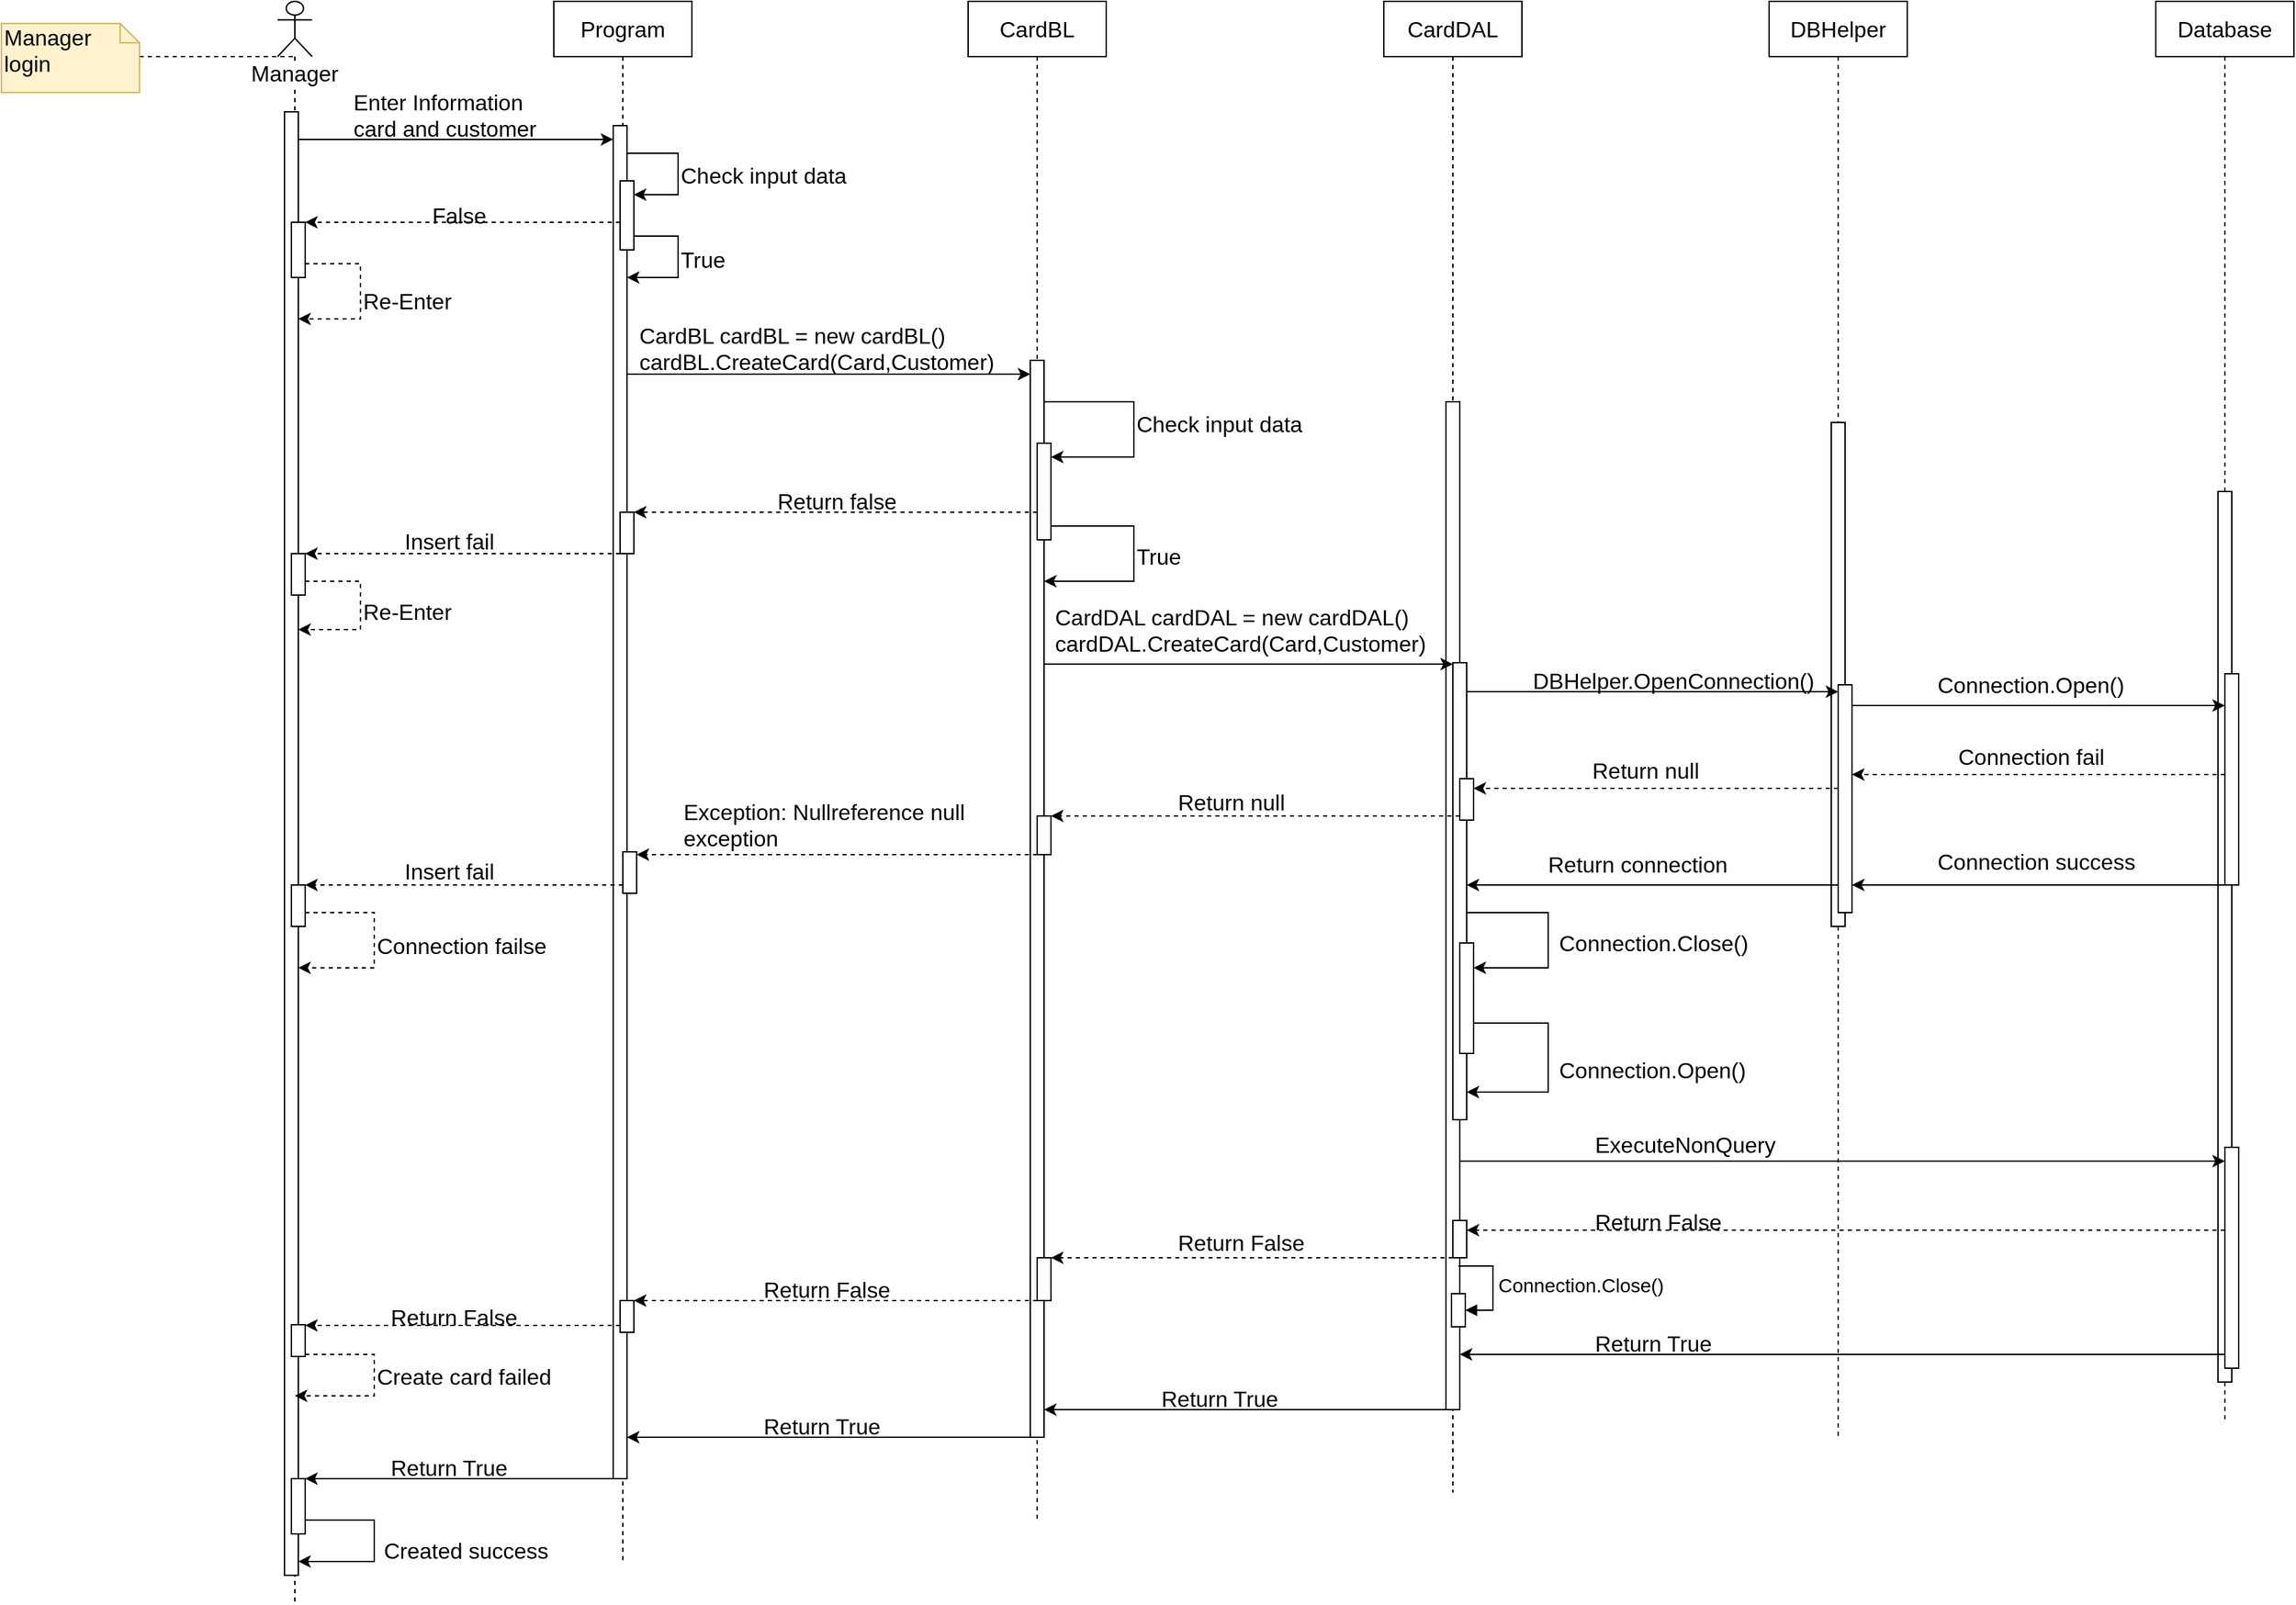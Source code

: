 <mxfile version="10.7.5" type="device"><diagram id="pTxvn_aIaPx8UlyppaqV" name="Page-1"><mxGraphModel dx="1815" dy="569" grid="1" gridSize="10" guides="1" tooltips="1" connect="1" arrows="1" fold="1" page="1" pageScale="1" pageWidth="827" pageHeight="1169" math="0" shadow="0"><root><mxCell id="0"/><mxCell id="1" parent="0"/><mxCell id="l1Qtoc5E98BtYESvmvdC-101" value="Program" style="shape=umlLifeline;perimeter=lifelinePerimeter;whiteSpace=wrap;html=1;container=1;collapsible=0;recursiveResize=0;outlineConnect=0;fontSize=16;" parent="1" vertex="1"><mxGeometry x="20" y="400" width="100" height="1130" as="geometry"/></mxCell><mxCell id="l1Qtoc5E98BtYESvmvdC-110" value="" style="html=1;points=[];perimeter=orthogonalPerimeter;fontSize=16;" parent="l1Qtoc5E98BtYESvmvdC-101" vertex="1"><mxGeometry x="43" y="90" width="10" height="980" as="geometry"/></mxCell><mxCell id="l1Qtoc5E98BtYESvmvdC-114" value="" style="html=1;points=[];perimeter=orthogonalPerimeter;fontSize=16;" parent="l1Qtoc5E98BtYESvmvdC-101" vertex="1"><mxGeometry x="48" y="130" width="10" height="50" as="geometry"/></mxCell><mxCell id="l1Qtoc5E98BtYESvmvdC-117" style="edgeStyle=orthogonalEdgeStyle;rounded=0;orthogonalLoop=1;jettySize=auto;html=1;fontSize=16;" parent="l1Qtoc5E98BtYESvmvdC-101" source="l1Qtoc5E98BtYESvmvdC-110" target="l1Qtoc5E98BtYESvmvdC-114" edge="1"><mxGeometry relative="1" as="geometry"><mxPoint x="80.0" y="160" as="targetPoint"/><Array as="points"><mxPoint x="90" y="110"/><mxPoint x="90" y="140"/></Array></mxGeometry></mxCell><mxCell id="l1Qtoc5E98BtYESvmvdC-125" style="edgeStyle=orthogonalEdgeStyle;rounded=0;orthogonalLoop=1;jettySize=auto;html=1;fontSize=16;" parent="l1Qtoc5E98BtYESvmvdC-101" source="l1Qtoc5E98BtYESvmvdC-114" target="l1Qtoc5E98BtYESvmvdC-110" edge="1"><mxGeometry relative="1" as="geometry"><mxPoint x="110" y="220" as="targetPoint"/><Array as="points"><mxPoint x="90" y="170"/><mxPoint x="90" y="200"/></Array></mxGeometry></mxCell><mxCell id="l1Qtoc5E98BtYESvmvdC-136" value="" style="html=1;points=[];perimeter=orthogonalPerimeter;fontSize=16;" parent="l1Qtoc5E98BtYESvmvdC-101" vertex="1"><mxGeometry x="48" y="370" width="10" height="30" as="geometry"/></mxCell><mxCell id="l1Qtoc5E98BtYESvmvdC-163" value="" style="html=1;points=[];perimeter=orthogonalPerimeter;fontSize=16;" parent="l1Qtoc5E98BtYESvmvdC-101" vertex="1"><mxGeometry x="50" y="616" width="10" height="30" as="geometry"/></mxCell><mxCell id="l1Qtoc5E98BtYESvmvdC-216" value="" style="html=1;points=[];perimeter=orthogonalPerimeter;fontSize=16;" parent="l1Qtoc5E98BtYESvmvdC-101" vertex="1"><mxGeometry x="48" y="941" width="10" height="23" as="geometry"/></mxCell><mxCell id="l1Qtoc5E98BtYESvmvdC-102" value="CardBL" style="shape=umlLifeline;perimeter=lifelinePerimeter;whiteSpace=wrap;html=1;container=1;collapsible=0;recursiveResize=0;outlineConnect=0;fontSize=16;" parent="1" vertex="1"><mxGeometry x="320" y="400" width="100" height="1100" as="geometry"/></mxCell><mxCell id="l1Qtoc5E98BtYESvmvdC-134" style="edgeStyle=orthogonalEdgeStyle;rounded=0;orthogonalLoop=1;jettySize=auto;html=1;fontSize=16;" parent="l1Qtoc5E98BtYESvmvdC-102" source="l1Qtoc5E98BtYESvmvdC-113" target="l1Qtoc5E98BtYESvmvdC-133" edge="1"><mxGeometry relative="1" as="geometry"><Array as="points"><mxPoint x="120" y="290"/><mxPoint x="120" y="330"/></Array></mxGeometry></mxCell><mxCell id="l1Qtoc5E98BtYESvmvdC-113" value="" style="html=1;points=[];perimeter=orthogonalPerimeter;fontSize=16;" parent="l1Qtoc5E98BtYESvmvdC-102" vertex="1"><mxGeometry x="45" y="260" width="10" height="780" as="geometry"/></mxCell><mxCell id="l1Qtoc5E98BtYESvmvdC-133" value="" style="html=1;points=[];perimeter=orthogonalPerimeter;fontSize=16;" parent="l1Qtoc5E98BtYESvmvdC-102" vertex="1"><mxGeometry x="50" y="320" width="10" height="70" as="geometry"/></mxCell><mxCell id="l1Qtoc5E98BtYESvmvdC-146" style="edgeStyle=orthogonalEdgeStyle;rounded=0;orthogonalLoop=1;jettySize=auto;html=1;fontSize=16;" parent="l1Qtoc5E98BtYESvmvdC-102" source="l1Qtoc5E98BtYESvmvdC-133" target="l1Qtoc5E98BtYESvmvdC-113" edge="1"><mxGeometry relative="1" as="geometry"><mxPoint x="60" y="480" as="targetPoint"/><Array as="points"><mxPoint x="120" y="380"/><mxPoint x="120" y="420"/></Array></mxGeometry></mxCell><mxCell id="l1Qtoc5E98BtYESvmvdC-158" value="" style="html=1;points=[];perimeter=orthogonalPerimeter;fontSize=16;" parent="l1Qtoc5E98BtYESvmvdC-102" vertex="1"><mxGeometry x="50" y="590" width="10" height="28" as="geometry"/></mxCell><mxCell id="l1Qtoc5E98BtYESvmvdC-211" value="" style="html=1;points=[];perimeter=orthogonalPerimeter;fontSize=16;" parent="l1Qtoc5E98BtYESvmvdC-102" vertex="1"><mxGeometry x="50" y="910" width="10" height="31" as="geometry"/></mxCell><mxCell id="l1Qtoc5E98BtYESvmvdC-103" value="CardDAL" style="shape=umlLifeline;perimeter=lifelinePerimeter;whiteSpace=wrap;html=1;container=1;collapsible=0;recursiveResize=0;outlineConnect=0;fontSize=16;" parent="1" vertex="1"><mxGeometry x="621" y="400" width="100" height="1080" as="geometry"/></mxCell><mxCell id="l1Qtoc5E98BtYESvmvdC-169" value="" style="html=1;points=[];perimeter=orthogonalPerimeter;fontSize=16;" parent="l1Qtoc5E98BtYESvmvdC-103" vertex="1"><mxGeometry x="45" y="290" width="10" height="730" as="geometry"/></mxCell><mxCell id="l1Qtoc5E98BtYESvmvdC-197" style="edgeStyle=orthogonalEdgeStyle;rounded=0;orthogonalLoop=1;jettySize=auto;html=1;fontSize=16;" parent="l1Qtoc5E98BtYESvmvdC-103" source="l1Qtoc5E98BtYESvmvdC-170" target="l1Qtoc5E98BtYESvmvdC-196" edge="1"><mxGeometry relative="1" as="geometry"><Array as="points"><mxPoint x="119" y="660"/><mxPoint x="119" y="700"/></Array></mxGeometry></mxCell><mxCell id="l1Qtoc5E98BtYESvmvdC-170" value="" style="html=1;points=[];perimeter=orthogonalPerimeter;fontSize=16;" parent="l1Qtoc5E98BtYESvmvdC-103" vertex="1"><mxGeometry x="50" y="479" width="10" height="331" as="geometry"/></mxCell><mxCell id="l1Qtoc5E98BtYESvmvdC-177" value="" style="html=1;points=[];perimeter=orthogonalPerimeter;fontSize=16;" parent="l1Qtoc5E98BtYESvmvdC-103" vertex="1"><mxGeometry x="55" y="563" width="10" height="30" as="geometry"/></mxCell><mxCell id="l1Qtoc5E98BtYESvmvdC-199" style="edgeStyle=orthogonalEdgeStyle;rounded=0;orthogonalLoop=1;jettySize=auto;html=1;fontSize=16;" parent="l1Qtoc5E98BtYESvmvdC-103" source="l1Qtoc5E98BtYESvmvdC-196" target="l1Qtoc5E98BtYESvmvdC-170" edge="1"><mxGeometry relative="1" as="geometry"><Array as="points"><mxPoint x="119" y="740"/><mxPoint x="119" y="790"/></Array></mxGeometry></mxCell><mxCell id="l1Qtoc5E98BtYESvmvdC-196" value="" style="html=1;points=[];perimeter=orthogonalPerimeter;fontSize=16;" parent="l1Qtoc5E98BtYESvmvdC-103" vertex="1"><mxGeometry x="55" y="682" width="10" height="80" as="geometry"/></mxCell><mxCell id="l1Qtoc5E98BtYESvmvdC-209" value="" style="html=1;points=[];perimeter=orthogonalPerimeter;fontSize=16;" parent="l1Qtoc5E98BtYESvmvdC-103" vertex="1"><mxGeometry x="50" y="883" width="10" height="27" as="geometry"/></mxCell><mxCell id="I20r-HxbXEhJXSPgYU60-1" value="" style="html=1;points=[];perimeter=orthogonalPerimeter;" parent="l1Qtoc5E98BtYESvmvdC-103" vertex="1"><mxGeometry x="49" y="936" width="10" height="24" as="geometry"/></mxCell><mxCell id="I20r-HxbXEhJXSPgYU60-2" value="&lt;span&gt;&lt;font style=&quot;font-size: 14px&quot;&gt;Connection.Close()&lt;/font&gt;&lt;/span&gt;" style="edgeStyle=orthogonalEdgeStyle;html=1;align=left;spacingLeft=2;endArrow=block;rounded=0;" parent="l1Qtoc5E98BtYESvmvdC-103" target="I20r-HxbXEhJXSPgYU60-1" edge="1"><mxGeometry relative="1" as="geometry"><mxPoint x="54" y="916" as="sourcePoint"/><Array as="points"><mxPoint x="79" y="916"/><mxPoint x="79" y="948"/></Array></mxGeometry></mxCell><mxCell id="l1Qtoc5E98BtYESvmvdC-104" value="DBHelper" style="shape=umlLifeline;perimeter=lifelinePerimeter;whiteSpace=wrap;html=1;container=1;collapsible=0;recursiveResize=0;outlineConnect=0;fontSize=16;" parent="1" vertex="1"><mxGeometry x="900" y="400" width="100" height="1040" as="geometry"/></mxCell><mxCell id="l1Qtoc5E98BtYESvmvdC-105" value="Database" style="shape=umlLifeline;perimeter=lifelinePerimeter;whiteSpace=wrap;html=1;container=1;collapsible=0;recursiveResize=0;outlineConnect=0;fontSize=16;" parent="1" vertex="1"><mxGeometry x="1180" y="400" width="100" height="1030" as="geometry"/></mxCell><mxCell id="l1Qtoc5E98BtYESvmvdC-152" value="" style="html=1;points=[];perimeter=orthogonalPerimeter;fontSize=16;" parent="l1Qtoc5E98BtYESvmvdC-105" vertex="1"><mxGeometry x="45" y="355" width="10" height="645" as="geometry"/></mxCell><mxCell id="l1Qtoc5E98BtYESvmvdC-201" value="" style="html=1;points=[];perimeter=orthogonalPerimeter;fontSize=16;" parent="l1Qtoc5E98BtYESvmvdC-105" vertex="1"><mxGeometry x="50" y="830" width="10" height="160" as="geometry"/></mxCell><mxCell id="l1Qtoc5E98BtYESvmvdC-107" value="Manager" style="shape=umlLifeline;participant=umlActor;perimeter=lifelinePerimeter;whiteSpace=wrap;html=1;container=1;collapsible=0;recursiveResize=0;verticalAlign=top;spacingTop=36;labelBackgroundColor=#ffffff;outlineConnect=0;fontSize=16;" parent="1" vertex="1"><mxGeometry x="-180" y="400" width="25" height="1160" as="geometry"/></mxCell><mxCell id="l1Qtoc5E98BtYESvmvdC-108" value="" style="html=1;points=[];perimeter=orthogonalPerimeter;fontSize=16;" parent="l1Qtoc5E98BtYESvmvdC-107" vertex="1"><mxGeometry x="5" y="80" width="10" height="1060" as="geometry"/></mxCell><mxCell id="l1Qtoc5E98BtYESvmvdC-123" style="edgeStyle=orthogonalEdgeStyle;rounded=0;orthogonalLoop=1;jettySize=auto;html=1;dashed=1;fontSize=16;" parent="l1Qtoc5E98BtYESvmvdC-107" source="l1Qtoc5E98BtYESvmvdC-119" target="l1Qtoc5E98BtYESvmvdC-108" edge="1"><mxGeometry relative="1" as="geometry"><Array as="points"><mxPoint x="60" y="190"/><mxPoint x="60" y="230"/></Array></mxGeometry></mxCell><mxCell id="l1Qtoc5E98BtYESvmvdC-119" value="" style="html=1;points=[];perimeter=orthogonalPerimeter;fontSize=16;" parent="l1Qtoc5E98BtYESvmvdC-107" vertex="1"><mxGeometry x="10" y="160" width="10" height="40" as="geometry"/></mxCell><mxCell id="l1Qtoc5E98BtYESvmvdC-140" value="" style="html=1;points=[];perimeter=orthogonalPerimeter;fontSize=16;" parent="l1Qtoc5E98BtYESvmvdC-107" vertex="1"><mxGeometry x="10" y="400" width="10" height="30" as="geometry"/></mxCell><mxCell id="l1Qtoc5E98BtYESvmvdC-144" style="edgeStyle=orthogonalEdgeStyle;rounded=0;orthogonalLoop=1;jettySize=auto;html=1;dashed=1;fontSize=16;" parent="l1Qtoc5E98BtYESvmvdC-107" source="l1Qtoc5E98BtYESvmvdC-140" target="l1Qtoc5E98BtYESvmvdC-108" edge="1"><mxGeometry relative="1" as="geometry"><mxPoint x="55" y="415" as="sourcePoint"/><mxPoint x="50" y="455" as="targetPoint"/><Array as="points"><mxPoint x="60" y="420"/><mxPoint x="60" y="455"/></Array></mxGeometry></mxCell><mxCell id="l1Qtoc5E98BtYESvmvdC-185" style="edgeStyle=orthogonalEdgeStyle;rounded=0;orthogonalLoop=1;jettySize=auto;html=1;dashed=1;fontSize=16;" parent="l1Qtoc5E98BtYESvmvdC-107" source="l1Qtoc5E98BtYESvmvdC-180" target="l1Qtoc5E98BtYESvmvdC-108" edge="1"><mxGeometry relative="1" as="geometry"><mxPoint x="90" y="710" as="targetPoint"/><Array as="points"><mxPoint x="70" y="660"/><mxPoint x="70" y="700"/></Array></mxGeometry></mxCell><mxCell id="l1Qtoc5E98BtYESvmvdC-180" value="" style="html=1;points=[];perimeter=orthogonalPerimeter;fontSize=16;" parent="l1Qtoc5E98BtYESvmvdC-107" vertex="1"><mxGeometry x="10" y="640" width="10" height="30" as="geometry"/></mxCell><mxCell id="l1Qtoc5E98BtYESvmvdC-220" value="" style="html=1;points=[];perimeter=orthogonalPerimeter;fontSize=16;" parent="l1Qtoc5E98BtYESvmvdC-107" vertex="1"><mxGeometry x="10" y="958.5" width="10" height="23" as="geometry"/></mxCell><mxCell id="l1Qtoc5E98BtYESvmvdC-224" style="edgeStyle=orthogonalEdgeStyle;rounded=0;orthogonalLoop=1;jettySize=auto;html=1;dashed=1;fontSize=16;" parent="l1Qtoc5E98BtYESvmvdC-107" source="l1Qtoc5E98BtYESvmvdC-220" target="l1Qtoc5E98BtYESvmvdC-107" edge="1"><mxGeometry relative="1" as="geometry"><mxPoint x="40" y="1040" as="targetPoint"/><Array as="points"><mxPoint x="70" y="980"/><mxPoint x="70" y="1010"/></Array></mxGeometry></mxCell><mxCell id="l1Qtoc5E98BtYESvmvdC-235" value="" style="html=1;points=[];perimeter=orthogonalPerimeter;fontSize=16;" parent="l1Qtoc5E98BtYESvmvdC-107" vertex="1"><mxGeometry x="10" y="1070" width="10" height="40" as="geometry"/></mxCell><mxCell id="l1Qtoc5E98BtYESvmvdC-236" style="edgeStyle=orthogonalEdgeStyle;rounded=0;orthogonalLoop=1;jettySize=auto;html=1;fontSize=16;" parent="l1Qtoc5E98BtYESvmvdC-107" source="l1Qtoc5E98BtYESvmvdC-235" target="l1Qtoc5E98BtYESvmvdC-108" edge="1"><mxGeometry relative="1" as="geometry"><mxPoint x="60" y="1180" as="targetPoint"/><Array as="points"><mxPoint x="70" y="1100"/><mxPoint x="70" y="1130"/></Array></mxGeometry></mxCell><mxCell id="l1Qtoc5E98BtYESvmvdC-111" style="edgeStyle=orthogonalEdgeStyle;rounded=0;orthogonalLoop=1;jettySize=auto;html=1;fontSize=16;" parent="1" source="l1Qtoc5E98BtYESvmvdC-108" target="l1Qtoc5E98BtYESvmvdC-110" edge="1"><mxGeometry relative="1" as="geometry"><Array as="points"><mxPoint x="20" y="500"/><mxPoint x="20" y="500"/></Array></mxGeometry></mxCell><mxCell id="l1Qtoc5E98BtYESvmvdC-112" value="Enter Information&amp;nbsp;&lt;br style=&quot;font-size: 16px;&quot;&gt;card and customer&lt;br style=&quot;font-size: 16px;&quot;&gt;" style="text;html=1;resizable=0;points=[];autosize=1;align=left;verticalAlign=top;spacingTop=-4;fontSize=16;" parent="1" vertex="1"><mxGeometry x="-127.5" y="461" width="110" height="30" as="geometry"/></mxCell><mxCell id="l1Qtoc5E98BtYESvmvdC-118" value="Check input data" style="text;html=1;fontSize=16;" parent="1" vertex="1"><mxGeometry x="110" y="510" width="100" height="30" as="geometry"/></mxCell><mxCell id="l1Qtoc5E98BtYESvmvdC-120" style="edgeStyle=orthogonalEdgeStyle;rounded=0;orthogonalLoop=1;jettySize=auto;html=1;dashed=1;fontSize=16;" parent="1" source="l1Qtoc5E98BtYESvmvdC-114" target="l1Qtoc5E98BtYESvmvdC-119" edge="1"><mxGeometry relative="1" as="geometry"><Array as="points"><mxPoint x="-150" y="560"/><mxPoint x="-150" y="560"/></Array></mxGeometry></mxCell><mxCell id="l1Qtoc5E98BtYESvmvdC-122" value="False" style="text;html=1;resizable=0;points=[];autosize=1;align=left;verticalAlign=top;spacingTop=-4;fontSize=16;" parent="1" vertex="1"><mxGeometry x="-70" y="543" width="40" height="10" as="geometry"/></mxCell><mxCell id="l1Qtoc5E98BtYESvmvdC-124" value="Re-Enter" style="text;html=1;resizable=0;points=[];autosize=1;align=left;verticalAlign=top;spacingTop=-4;fontSize=16;" parent="1" vertex="1"><mxGeometry x="-120" y="605" width="60" height="10" as="geometry"/></mxCell><mxCell id="l1Qtoc5E98BtYESvmvdC-126" value="True" style="text;html=1;resizable=0;points=[];autosize=1;align=left;verticalAlign=top;spacingTop=-4;fontSize=16;" parent="1" vertex="1"><mxGeometry x="110" y="575" width="40" height="10" as="geometry"/></mxCell><mxCell id="l1Qtoc5E98BtYESvmvdC-127" style="edgeStyle=orthogonalEdgeStyle;rounded=0;orthogonalLoop=1;jettySize=auto;html=1;fontSize=16;" parent="1" source="l1Qtoc5E98BtYESvmvdC-110" target="l1Qtoc5E98BtYESvmvdC-113" edge="1"><mxGeometry relative="1" as="geometry"><Array as="points"><mxPoint x="200" y="670"/><mxPoint x="200" y="670"/></Array></mxGeometry></mxCell><mxCell id="l1Qtoc5E98BtYESvmvdC-128" value="&lt;font style=&quot;font-size: 16px&quot;&gt;CardBL cardBL = new cardBL()&lt;br&gt;cardBL.CreateCard(Card,Customer)&lt;/font&gt;&lt;br style=&quot;font-size: 16px&quot;&gt;" style="text;html=1;resizable=0;points=[];autosize=1;align=left;verticalAlign=top;spacingTop=-4;fontSize=16;" parent="1" vertex="1"><mxGeometry x="80" y="630" width="270" height="40" as="geometry"/></mxCell><mxCell id="l1Qtoc5E98BtYESvmvdC-131" value="&amp;nbsp; &amp;nbsp;" style="text;html=1;resizable=0;points=[];autosize=1;align=left;verticalAlign=top;spacingTop=-4;fontSize=16;" parent="1" vertex="1"><mxGeometry x="721" y="504" width="30" height="10" as="geometry"/></mxCell><mxCell id="l1Qtoc5E98BtYESvmvdC-135" value="Check input data" style="text;html=1;fontSize=16;" parent="1" vertex="1"><mxGeometry x="440" y="690" width="100" height="30" as="geometry"/></mxCell><mxCell id="l1Qtoc5E98BtYESvmvdC-137" style="edgeStyle=orthogonalEdgeStyle;rounded=0;orthogonalLoop=1;jettySize=auto;html=1;dashed=1;fontSize=16;" parent="1" source="l1Qtoc5E98BtYESvmvdC-133" target="l1Qtoc5E98BtYESvmvdC-136" edge="1"><mxGeometry relative="1" as="geometry"><Array as="points"><mxPoint x="220" y="770"/><mxPoint x="220" y="770"/></Array></mxGeometry></mxCell><mxCell id="l1Qtoc5E98BtYESvmvdC-138" value="Return false" style="text;html=1;resizable=0;points=[];autosize=1;align=left;verticalAlign=top;spacingTop=-4;fontSize=16;" parent="1" vertex="1"><mxGeometry x="180" y="750" width="80" height="10" as="geometry"/></mxCell><mxCell id="l1Qtoc5E98BtYESvmvdC-141" style="edgeStyle=orthogonalEdgeStyle;rounded=0;orthogonalLoop=1;jettySize=auto;html=1;dashed=1;fontSize=16;" parent="1" source="l1Qtoc5E98BtYESvmvdC-136" target="l1Qtoc5E98BtYESvmvdC-140" edge="1"><mxGeometry relative="1" as="geometry"><Array as="points"><mxPoint x="20" y="800"/><mxPoint x="20" y="800"/></Array></mxGeometry></mxCell><mxCell id="l1Qtoc5E98BtYESvmvdC-143" value="Insert fail" style="text;html=1;fontSize=16;" parent="1" vertex="1"><mxGeometry x="-90" y="775" width="90" height="30" as="geometry"/></mxCell><mxCell id="l1Qtoc5E98BtYESvmvdC-145" value="Re-Enter" style="text;html=1;resizable=0;points=[];autosize=1;align=left;verticalAlign=top;spacingTop=-4;fontSize=16;" parent="1" vertex="1"><mxGeometry x="-120" y="830" width="60" height="10" as="geometry"/></mxCell><mxCell id="l1Qtoc5E98BtYESvmvdC-147" value="True" style="text;html=1;resizable=0;points=[];autosize=1;align=left;verticalAlign=top;spacingTop=-4;fontSize=16;" parent="1" vertex="1"><mxGeometry x="440" y="790" width="40" height="10" as="geometry"/></mxCell><mxCell id="l1Qtoc5E98BtYESvmvdC-150" style="edgeStyle=orthogonalEdgeStyle;rounded=0;orthogonalLoop=1;jettySize=auto;html=1;fontSize=16;" parent="1" source="l1Qtoc5E98BtYESvmvdC-113" target="l1Qtoc5E98BtYESvmvdC-170" edge="1"><mxGeometry relative="1" as="geometry"><mxPoint x="460" y="870" as="targetPoint"/><Array as="points"><mxPoint x="530" y="880"/><mxPoint x="530" y="880"/></Array></mxGeometry></mxCell><mxCell id="l1Qtoc5E98BtYESvmvdC-151" value="DBHelper.OpenConnection()&lt;br style=&quot;font-size: 16px;&quot;&gt;" style="text;html=1;resizable=0;points=[];autosize=1;align=left;verticalAlign=top;spacingTop=-4;fontSize=16;" parent="1" vertex="1"><mxGeometry x="727" y="880" width="170" height="10" as="geometry"/></mxCell><mxCell id="l1Qtoc5E98BtYESvmvdC-154" style="edgeStyle=orthogonalEdgeStyle;rounded=0;orthogonalLoop=1;jettySize=auto;html=1;fontSize=16;" parent="1" source="l1Qtoc5E98BtYESvmvdC-149" target="l1Qtoc5E98BtYESvmvdC-153" edge="1"><mxGeometry relative="1" as="geometry"><Array as="points"><mxPoint x="1030" y="910"/><mxPoint x="1030" y="910"/></Array></mxGeometry></mxCell><mxCell id="l1Qtoc5E98BtYESvmvdC-155" value="Connection.Open()" style="text;html=1;resizable=0;points=[];autosize=1;align=left;verticalAlign=top;spacingTop=-4;fontSize=16;" parent="1" vertex="1"><mxGeometry x="1020" y="882.5" width="120" height="10" as="geometry"/></mxCell><mxCell id="l1Qtoc5E98BtYESvmvdC-156" style="edgeStyle=orthogonalEdgeStyle;rounded=0;orthogonalLoop=1;jettySize=auto;html=1;dashed=1;fontSize=16;" parent="1" source="l1Qtoc5E98BtYESvmvdC-153" target="l1Qtoc5E98BtYESvmvdC-149" edge="1"><mxGeometry relative="1" as="geometry"><Array as="points"><mxPoint x="1130" y="960"/><mxPoint x="1130" y="960"/></Array></mxGeometry></mxCell><mxCell id="l1Qtoc5E98BtYESvmvdC-157" style="edgeStyle=orthogonalEdgeStyle;rounded=0;orthogonalLoop=1;jettySize=auto;html=1;dashed=1;fontSize=16;" parent="1" source="l1Qtoc5E98BtYESvmvdC-177" target="l1Qtoc5E98BtYESvmvdC-158" edge="1"><mxGeometry relative="1" as="geometry"><mxPoint x="540" y="970" as="targetPoint"/><mxPoint x="540" y="990" as="sourcePoint"/><Array as="points"><mxPoint x="460" y="990"/><mxPoint x="460" y="990"/></Array></mxGeometry></mxCell><mxCell id="l1Qtoc5E98BtYESvmvdC-160" value="Return null" style="text;html=1;resizable=0;points=[];autosize=1;align=left;verticalAlign=top;spacingTop=-4;fontSize=16;" parent="1" vertex="1"><mxGeometry x="470" y="968" width="70" height="10" as="geometry"/></mxCell><mxCell id="l1Qtoc5E98BtYESvmvdC-161" value="Connection fail" style="text;html=1;resizable=0;points=[];autosize=1;align=left;verticalAlign=top;spacingTop=-4;fontSize=16;" parent="1" vertex="1"><mxGeometry x="1035" y="935" width="90" height="10" as="geometry"/></mxCell><mxCell id="l1Qtoc5E98BtYESvmvdC-164" style="edgeStyle=orthogonalEdgeStyle;rounded=0;orthogonalLoop=1;jettySize=auto;html=1;dashed=1;fontSize=16;" parent="1" source="l1Qtoc5E98BtYESvmvdC-158" target="l1Qtoc5E98BtYESvmvdC-163" edge="1"><mxGeometry relative="1" as="geometry"><Array as="points"><mxPoint x="120" y="1018"/><mxPoint x="120" y="1018"/></Array></mxGeometry></mxCell><mxCell id="l1Qtoc5E98BtYESvmvdC-165" value="Exception: Nullreference null&lt;br style=&quot;font-size: 16px;&quot;&gt;exception&lt;br style=&quot;font-size: 16px;&quot;&gt;" style="text;html=1;resizable=0;points=[];autosize=1;align=left;verticalAlign=top;spacingTop=-4;fontSize=16;" parent="1" vertex="1"><mxGeometry x="111.5" y="975" width="170" height="30" as="geometry"/></mxCell><mxCell id="l1Qtoc5E98BtYESvmvdC-187" style="edgeStyle=orthogonalEdgeStyle;rounded=0;orthogonalLoop=1;jettySize=auto;html=1;fontSize=16;" parent="1" source="l1Qtoc5E98BtYESvmvdC-153" target="l1Qtoc5E98BtYESvmvdC-149" edge="1"><mxGeometry relative="1" as="geometry"><Array as="points"><mxPoint x="1160" y="1040"/><mxPoint x="1160" y="1040"/></Array></mxGeometry></mxCell><mxCell id="l1Qtoc5E98BtYESvmvdC-153" value="" style="html=1;points=[];perimeter=orthogonalPerimeter;fontSize=16;" parent="1" vertex="1"><mxGeometry x="1230" y="887" width="10" height="153" as="geometry"/></mxCell><mxCell id="l1Qtoc5E98BtYESvmvdC-148" value="" style="html=1;points=[];perimeter=orthogonalPerimeter;fontSize=16;" parent="1" vertex="1"><mxGeometry x="945" y="705" width="10" height="365" as="geometry"/></mxCell><mxCell id="l1Qtoc5E98BtYESvmvdC-178" style="edgeStyle=orthogonalEdgeStyle;rounded=0;orthogonalLoop=1;jettySize=auto;html=1;dashed=1;fontSize=16;" parent="1" source="l1Qtoc5E98BtYESvmvdC-149" target="l1Qtoc5E98BtYESvmvdC-177" edge="1"><mxGeometry relative="1" as="geometry"><Array as="points"><mxPoint x="870" y="970"/><mxPoint x="870" y="970"/></Array></mxGeometry></mxCell><mxCell id="l1Qtoc5E98BtYESvmvdC-190" style="edgeStyle=orthogonalEdgeStyle;rounded=0;orthogonalLoop=1;jettySize=auto;html=1;fontSize=16;" parent="1" source="l1Qtoc5E98BtYESvmvdC-149" target="l1Qtoc5E98BtYESvmvdC-170" edge="1"><mxGeometry relative="1" as="geometry"><Array as="points"><mxPoint x="750" y="1040"/><mxPoint x="750" y="1040"/></Array></mxGeometry></mxCell><mxCell id="l1Qtoc5E98BtYESvmvdC-149" value="" style="html=1;points=[];perimeter=orthogonalPerimeter;fontSize=16;" parent="1" vertex="1"><mxGeometry x="950" y="895" width="10" height="165" as="geometry"/></mxCell><mxCell id="l1Qtoc5E98BtYESvmvdC-173" value="&lt;font style=&quot;font-size: 16px&quot;&gt;CardDAL cardDAL = new cardDAL()&lt;br&gt;cardDAL.CreateCard(Card,Customer)&lt;/font&gt;" style="text;html=1;fontSize=16;" parent="1" vertex="1"><mxGeometry x="381" y="830" width="240" height="45" as="geometry"/></mxCell><mxCell id="l1Qtoc5E98BtYESvmvdC-175" style="edgeStyle=orthogonalEdgeStyle;rounded=0;orthogonalLoop=1;jettySize=auto;html=1;fontSize=16;" parent="1" source="l1Qtoc5E98BtYESvmvdC-170" target="l1Qtoc5E98BtYESvmvdC-149" edge="1"><mxGeometry relative="1" as="geometry"><Array as="points"><mxPoint x="740" y="900"/><mxPoint x="740" y="900"/></Array></mxGeometry></mxCell><mxCell id="l1Qtoc5E98BtYESvmvdC-179" value="Return null" style="text;html=1;resizable=0;points=[];autosize=1;align=left;verticalAlign=top;spacingTop=-4;fontSize=16;" parent="1" vertex="1"><mxGeometry x="770" y="945" width="70" height="10" as="geometry"/></mxCell><mxCell id="l1Qtoc5E98BtYESvmvdC-183" style="edgeStyle=orthogonalEdgeStyle;rounded=0;orthogonalLoop=1;jettySize=auto;html=1;dashed=1;fontSize=16;" parent="1" source="l1Qtoc5E98BtYESvmvdC-163" target="l1Qtoc5E98BtYESvmvdC-180" edge="1"><mxGeometry relative="1" as="geometry"><Array as="points"><mxPoint x="-100" y="1040"/><mxPoint x="-100" y="1040"/></Array></mxGeometry></mxCell><mxCell id="l1Qtoc5E98BtYESvmvdC-184" value="Insert fail" style="text;html=1;fontSize=16;" parent="1" vertex="1"><mxGeometry x="-90" y="1014" width="70" height="30" as="geometry"/></mxCell><mxCell id="l1Qtoc5E98BtYESvmvdC-186" value="Connection failse" style="text;html=1;resizable=0;points=[];autosize=1;align=left;verticalAlign=top;spacingTop=-4;fontSize=16;" parent="1" vertex="1"><mxGeometry x="-110" y="1072" width="110" height="10" as="geometry"/></mxCell><mxCell id="l1Qtoc5E98BtYESvmvdC-189" value="Connection success" style="text;html=1;resizable=0;points=[];autosize=1;align=left;verticalAlign=top;spacingTop=-4;fontSize=16;" parent="1" vertex="1"><mxGeometry x="1020" y="1011" width="120" height="10" as="geometry"/></mxCell><mxCell id="l1Qtoc5E98BtYESvmvdC-191" value="Return connection" style="text;html=1;resizable=0;points=[];autosize=1;align=left;verticalAlign=top;spacingTop=-4;fontSize=16;" parent="1" vertex="1"><mxGeometry x="738" y="1013" width="110" height="10" as="geometry"/></mxCell><mxCell id="l1Qtoc5E98BtYESvmvdC-198" value="Connection.Close()" style="text;html=1;resizable=0;points=[];autosize=1;align=left;verticalAlign=top;spacingTop=-4;fontSize=16;" parent="1" vertex="1"><mxGeometry x="746" y="1070" width="120" height="10" as="geometry"/></mxCell><mxCell id="l1Qtoc5E98BtYESvmvdC-200" value="Connection.Open()" style="text;html=1;resizable=0;points=[];autosize=1;align=left;verticalAlign=top;spacingTop=-4;fontSize=16;" parent="1" vertex="1"><mxGeometry x="746" y="1162" width="120" height="10" as="geometry"/></mxCell><mxCell id="l1Qtoc5E98BtYESvmvdC-205" style="edgeStyle=orthogonalEdgeStyle;rounded=0;orthogonalLoop=1;jettySize=auto;html=1;fontSize=16;" parent="1" source="l1Qtoc5E98BtYESvmvdC-169" target="l1Qtoc5E98BtYESvmvdC-201" edge="1"><mxGeometry relative="1" as="geometry"><mxPoint x="730" y="1220" as="sourcePoint"/><Array as="points"><mxPoint x="720" y="1240"/><mxPoint x="720" y="1240"/></Array></mxGeometry></mxCell><mxCell id="l1Qtoc5E98BtYESvmvdC-207" value="ExecuteNonQuery" style="text;html=1;resizable=0;points=[];autosize=1;align=left;verticalAlign=top;spacingTop=-4;fontSize=16;" parent="1" vertex="1"><mxGeometry x="772" y="1216" width="110" height="10" as="geometry"/></mxCell><mxCell id="l1Qtoc5E98BtYESvmvdC-208" style="edgeStyle=orthogonalEdgeStyle;rounded=0;orthogonalLoop=1;jettySize=auto;html=1;dashed=1;fontSize=16;" parent="1" source="l1Qtoc5E98BtYESvmvdC-201" target="l1Qtoc5E98BtYESvmvdC-209" edge="1"><mxGeometry relative="1" as="geometry"><mxPoint x="860" y="1380" as="targetPoint"/><Array as="points"><mxPoint x="1060" y="1290"/><mxPoint x="1060" y="1290"/></Array></mxGeometry></mxCell><mxCell id="l1Qtoc5E98BtYESvmvdC-210" value="Return False" style="text;html=1;resizable=0;points=[];autosize=1;align=left;verticalAlign=top;spacingTop=-4;fontSize=16;" parent="1" vertex="1"><mxGeometry x="772" y="1272" width="80" height="10" as="geometry"/></mxCell><mxCell id="l1Qtoc5E98BtYESvmvdC-212" style="edgeStyle=orthogonalEdgeStyle;rounded=0;orthogonalLoop=1;jettySize=auto;html=1;dashed=1;fontSize=16;" parent="1" source="l1Qtoc5E98BtYESvmvdC-209" target="l1Qtoc5E98BtYESvmvdC-211" edge="1"><mxGeometry relative="1" as="geometry"><Array as="points"><mxPoint x="550" y="1310"/><mxPoint x="550" y="1310"/></Array></mxGeometry></mxCell><mxCell id="l1Qtoc5E98BtYESvmvdC-214" value="Return False" style="text;html=1;resizable=0;points=[];autosize=1;align=left;verticalAlign=top;spacingTop=-4;fontSize=16;" parent="1" vertex="1"><mxGeometry x="470" y="1287" width="80" height="10" as="geometry"/></mxCell><mxCell id="l1Qtoc5E98BtYESvmvdC-217" value="" style="edgeStyle=orthogonalEdgeStyle;rounded=0;orthogonalLoop=1;jettySize=auto;html=1;dashed=1;fontSize=16;" parent="1" source="l1Qtoc5E98BtYESvmvdC-211" target="l1Qtoc5E98BtYESvmvdC-216" edge="1"><mxGeometry relative="1" as="geometry"><Array as="points"><mxPoint x="150" y="1341"/><mxPoint x="150" y="1341"/></Array></mxGeometry></mxCell><mxCell id="l1Qtoc5E98BtYESvmvdC-218" value="Return False" style="text;html=1;resizable=0;points=[];autosize=1;align=left;verticalAlign=top;spacingTop=-4;fontSize=16;" parent="1" vertex="1"><mxGeometry x="170" y="1321" width="80" height="10" as="geometry"/></mxCell><mxCell id="l1Qtoc5E98BtYESvmvdC-221" value="" style="edgeStyle=orthogonalEdgeStyle;rounded=0;orthogonalLoop=1;jettySize=auto;html=1;dashed=1;fontSize=16;" parent="1" source="l1Qtoc5E98BtYESvmvdC-216" target="l1Qtoc5E98BtYESvmvdC-220" edge="1"><mxGeometry relative="1" as="geometry"><Array as="points"><mxPoint x="-100" y="1359"/><mxPoint x="-100" y="1359"/></Array></mxGeometry></mxCell><mxCell id="l1Qtoc5E98BtYESvmvdC-222" value="Return False" style="text;html=1;resizable=0;points=[];autosize=1;align=left;verticalAlign=top;spacingTop=-4;fontSize=16;" parent="1" vertex="1"><mxGeometry x="-100" y="1341" width="80" height="10" as="geometry"/></mxCell><mxCell id="l1Qtoc5E98BtYESvmvdC-225" value="Create card failed" style="text;html=1;resizable=0;points=[];autosize=1;align=left;verticalAlign=top;spacingTop=-4;fontSize=16;" parent="1" vertex="1"><mxGeometry x="-110" y="1384" width="110" height="10" as="geometry"/></mxCell><mxCell id="l1Qtoc5E98BtYESvmvdC-226" style="edgeStyle=orthogonalEdgeStyle;rounded=0;orthogonalLoop=1;jettySize=auto;html=1;fontSize=16;" parent="1" source="l1Qtoc5E98BtYESvmvdC-201" target="l1Qtoc5E98BtYESvmvdC-169" edge="1"><mxGeometry relative="1" as="geometry"><Array as="points"><mxPoint x="1020" y="1380"/><mxPoint x="1020" y="1380"/></Array></mxGeometry></mxCell><mxCell id="l1Qtoc5E98BtYESvmvdC-227" value="Return True" style="text;html=1;resizable=0;points=[];autosize=1;align=left;verticalAlign=top;spacingTop=-4;fontSize=16;" parent="1" vertex="1"><mxGeometry x="772" y="1360" width="80" height="10" as="geometry"/></mxCell><mxCell id="l1Qtoc5E98BtYESvmvdC-229" style="edgeStyle=orthogonalEdgeStyle;rounded=0;orthogonalLoop=1;jettySize=auto;html=1;fontSize=16;" parent="1" source="l1Qtoc5E98BtYESvmvdC-169" target="l1Qtoc5E98BtYESvmvdC-113" edge="1"><mxGeometry relative="1" as="geometry"><Array as="points"><mxPoint x="620" y="1420"/><mxPoint x="620" y="1420"/></Array></mxGeometry></mxCell><mxCell id="l1Qtoc5E98BtYESvmvdC-230" value="Return True" style="text;html=1;resizable=0;points=[];autosize=1;align=left;verticalAlign=top;spacingTop=-4;fontSize=16;" parent="1" vertex="1"><mxGeometry x="458" y="1400" width="80" height="10" as="geometry"/></mxCell><mxCell id="l1Qtoc5E98BtYESvmvdC-231" style="edgeStyle=orthogonalEdgeStyle;rounded=0;orthogonalLoop=1;jettySize=auto;html=1;fontSize=16;" parent="1" source="l1Qtoc5E98BtYESvmvdC-113" target="l1Qtoc5E98BtYESvmvdC-110" edge="1"><mxGeometry relative="1" as="geometry"><Array as="points"><mxPoint x="310" y="1440"/><mxPoint x="310" y="1440"/></Array></mxGeometry></mxCell><mxCell id="l1Qtoc5E98BtYESvmvdC-232" value="Return True" style="text;html=1;resizable=0;points=[];autosize=1;align=left;verticalAlign=top;spacingTop=-4;fontSize=16;" parent="1" vertex="1"><mxGeometry x="170" y="1420" width="80" height="10" as="geometry"/></mxCell><mxCell id="l1Qtoc5E98BtYESvmvdC-233" style="edgeStyle=orthogonalEdgeStyle;rounded=0;orthogonalLoop=1;jettySize=auto;html=1;fontSize=16;" parent="1" source="l1Qtoc5E98BtYESvmvdC-110" target="l1Qtoc5E98BtYESvmvdC-235" edge="1"><mxGeometry relative="1" as="geometry"><Array as="points"><mxPoint x="-160" y="1470"/></Array></mxGeometry></mxCell><mxCell id="l1Qtoc5E98BtYESvmvdC-234" value="Created success" style="text;html=1;resizable=0;points=[];autosize=1;align=left;verticalAlign=top;spacingTop=-4;fontSize=16;" parent="1" vertex="1"><mxGeometry x="-105" y="1510" width="100" height="10" as="geometry"/></mxCell><mxCell id="l1Qtoc5E98BtYESvmvdC-237" value="Return True" style="text;html=1;resizable=0;points=[];autosize=1;align=left;verticalAlign=top;spacingTop=-4;fontSize=16;" parent="1" vertex="1"><mxGeometry x="-100" y="1450" width="80" height="10" as="geometry"/></mxCell><mxCell id="l1Qtoc5E98BtYESvmvdC-240" style="edgeStyle=orthogonalEdgeStyle;rounded=0;orthogonalLoop=1;jettySize=auto;html=1;dashed=1;endArrow=none;endFill=0;fontSize=16;" parent="1" source="l1Qtoc5E98BtYESvmvdC-238" target="l1Qtoc5E98BtYESvmvdC-107" edge="1"><mxGeometry relative="1" as="geometry"><mxPoint x="-410" y="310" as="sourcePoint"/><mxPoint x="-172" y="420" as="targetPoint"/><Array as="points"><mxPoint x="-230" y="440"/><mxPoint x="-230" y="440"/></Array></mxGeometry></mxCell><mxCell id="l1Qtoc5E98BtYESvmvdC-238" value="Manager login" style="shape=note;whiteSpace=wrap;html=1;size=14;verticalAlign=top;align=left;spacingTop=-6;fillColor=#fff2cc;strokeColor=#d6b656;fontSize=16;" parent="1" vertex="1"><mxGeometry x="-380" y="416" width="100" height="50" as="geometry"/></mxCell></root></mxGraphModel></diagram></mxfile>